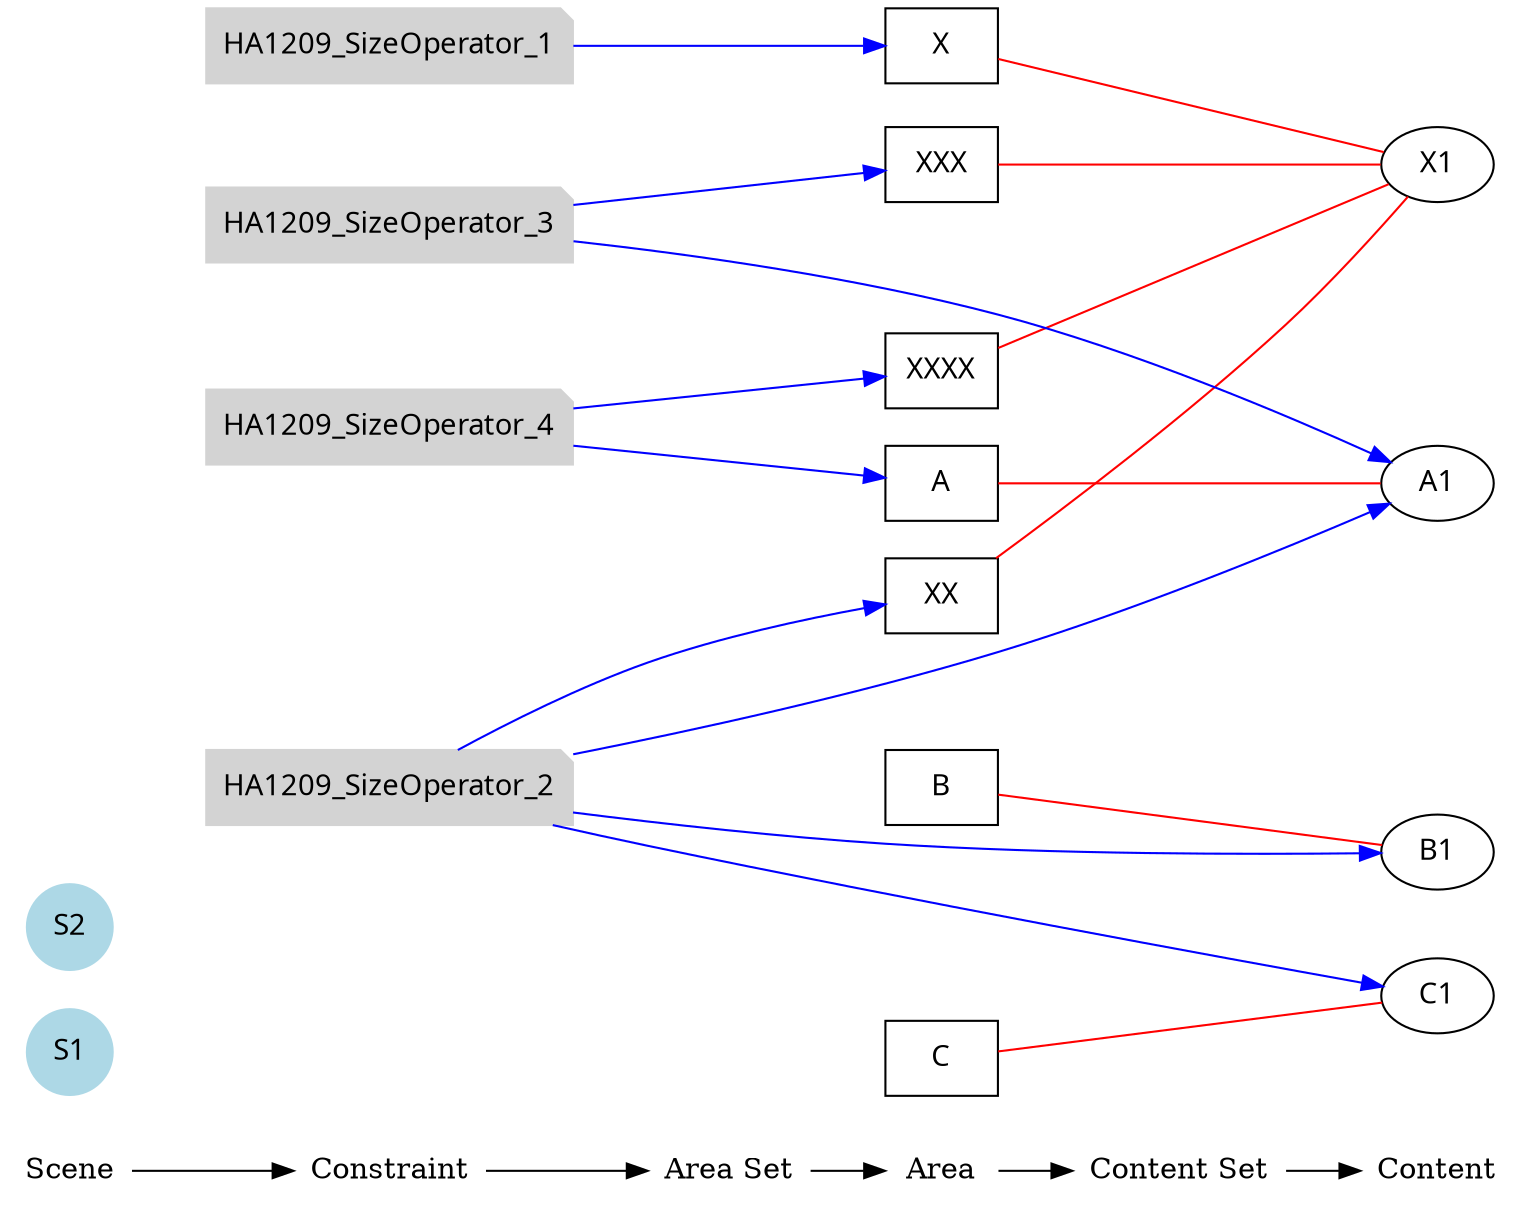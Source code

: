 digraph rule_objects_graph {
	rankdir = LR;
	charset="utf-8";
	clusterrank = global;
	
	node [shape = plaintext];
	Scene -> Constraint -> "Area Set" -> Area -> "Content Set" -> Content; 
	{ rank = same;
		node [shape = box];
		{
			Area;
			e1 [label="A", fontname="Meiryo UI"];
			e2 [label="B", fontname="Meiryo UI"];
			e3 [label="C", fontname="Meiryo UI"];
			e4 [label="X", fontname="Meiryo UI"];
			e5 [label="XX", fontname="Meiryo UI"];
			e6 [label="XXX", fontname="Meiryo UI"];
			e7 [label="XXXX", fontname="Meiryo UI"];

		}
	}
	
	{ rank = same;
		node [shape = ellipse];
		{
			Content;
			e8 [label="A1", fontname="Meiryo UI"];
			e9 [label="B1", fontname="Meiryo UI"];
			e10 [label="C1", fontname="Meiryo UI"];
			e11 [label="X1", fontname="Meiryo UI"];


		}
	}
	
	{
		subgraph subareaset {
			"Area Set";
			node [shape = box, style = filled, color = lightpink];


		}
	}


	
	{
		subgraph subcontentset {
			"Content Set";
			node [shape = ellipse, style = filled, color = palegreen];


		}
	}



	e1 -> e8 [dir=none, color=red];
	e2 -> e9 [dir=none, color=red];
	e3 -> e10 [dir=none, color=red];
	e4 -> e11 [dir=none, color=red];
	e5 -> e11 [dir=none, color=red];
	e6 -> e11 [dir=none, color=red];
	e7 -> e11 [dir=none, color=red];
	

	

	

	

	subgraph scene { rank = same;
		node [shape = circle, style = filled, color = lightblue];
		{
			"Scene";
			e12 [label="S1", fontname="Meiryo UI"];
			e13 [label="S2", fontname="Meiryo UI"];

		}
	}

	{ rank = same;
		node [shape = note, style = filled, color = lightgrey];
		{
			"Constraint";
			e14 [label="HA1209_SizeOperator_1", fontname="Meiryo UI"];
			e15 [label="HA1209_SizeOperator_2", fontname="Meiryo UI"];
			e16 [label="HA1209_SizeOperator_3", fontname="Meiryo UI"];
			e17 [label="HA1209_SizeOperator_4", fontname="Meiryo UI"];
		}
	}
	
	{ rank = same;
		node [shape = note, style = filled, color = lavenderblush2];
		{
			"Constraint";
		}
	}

	{ rank = same;
		node [shape = note, style = filled, color = lightpink2];
		{
			"Constraint";
		}
	}

	e14 -> e4 [color=blue];
	e15 -> e10 [color=blue];
	e15 -> e9 [color=blue];
	e15 -> e8 [color=blue];
	e15 -> e5 [color=blue];
	e16 -> e8 [color=blue];
	e16 -> e6 [color=blue];
	e17 -> e1 [color=blue];
	e17 -> e7 [color=blue];
	

	

	
}

